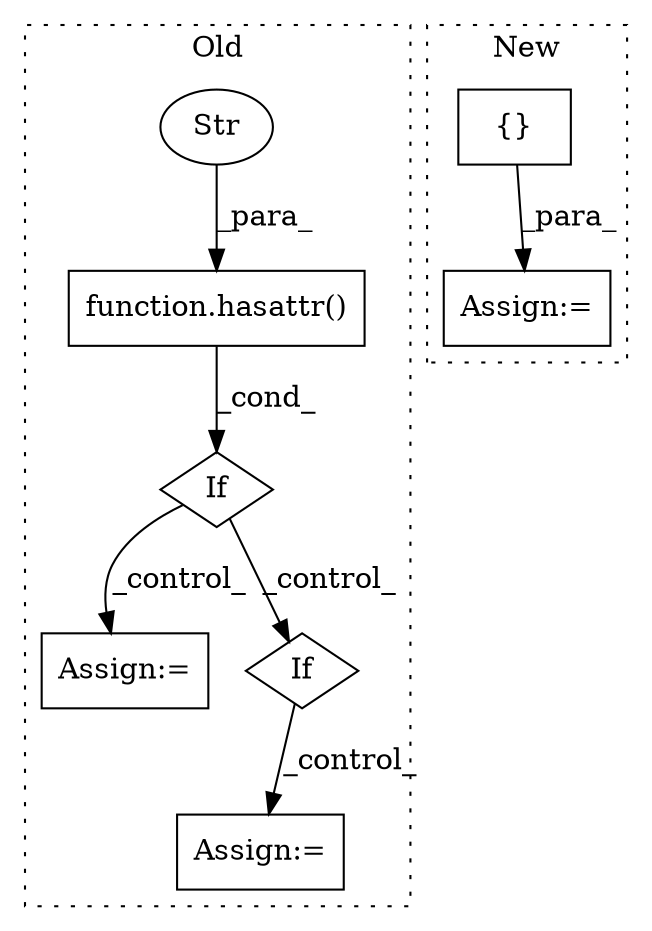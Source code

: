 digraph G {
subgraph cluster0 {
1 [label="function.hasattr()" a="75" s="2783,2808" l="8,1" shape="box"];
3 [label="Str" a="66" s="2797" l="11" shape="ellipse"];
4 [label="If" a="96" s="2780" l="3" shape="diamond"];
6 [label="Assign:=" a="68" s="3089" l="3" shape="box"];
7 [label="Assign:=" a="68" s="3549" l="3" shape="box"];
8 [label="If" a="96" s="3183" l="0" shape="diamond"];
label = "Old";
style="dotted";
}
subgraph cluster1 {
2 [label="{}" a="59" s="3792,3792" l="2,1" shape="box"];
5 [label="Assign:=" a="68" s="3789" l="3" shape="box"];
label = "New";
style="dotted";
}
1 -> 4 [label="_cond_"];
2 -> 5 [label="_para_"];
3 -> 1 [label="_para_"];
4 -> 8 [label="_control_"];
4 -> 6 [label="_control_"];
8 -> 7 [label="_control_"];
}